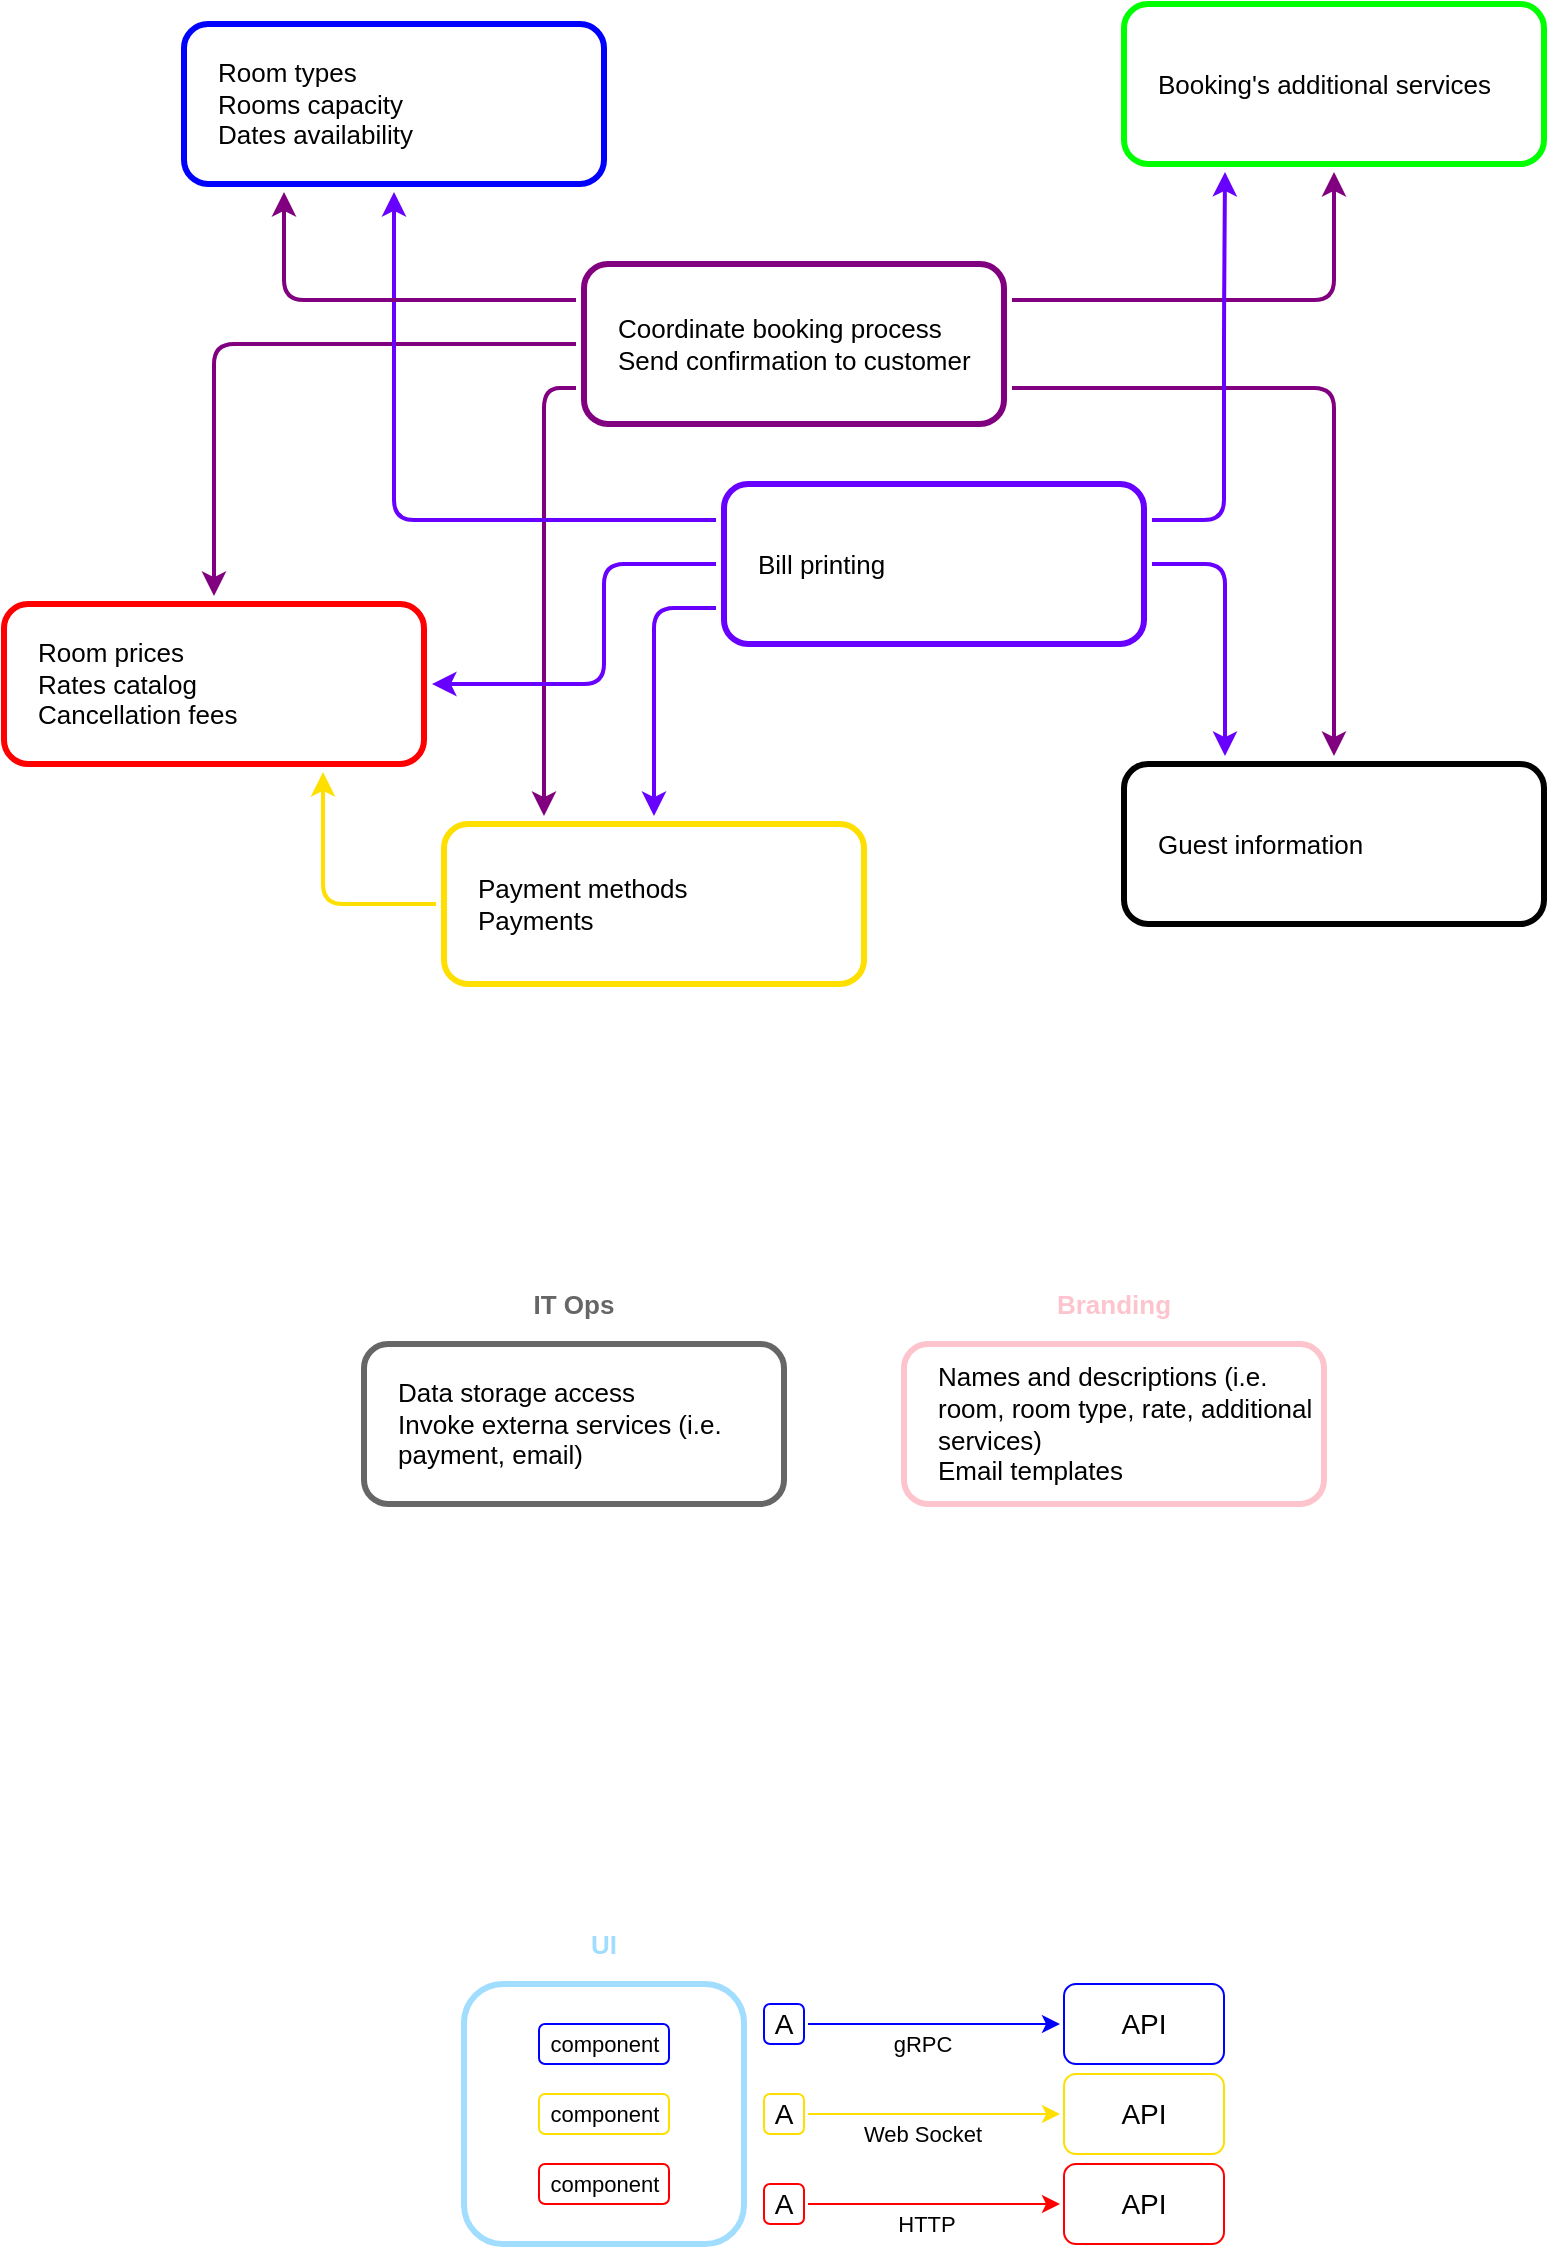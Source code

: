 <mxfile version="13.7.9" type="device"><diagram id="D5sMs5Xs-KDjQByw6ADN" name="Page-1"><mxGraphModel dx="569" dy="333" grid="1" gridSize="10" guides="1" tooltips="1" connect="1" arrows="1" fold="1" page="1" pageScale="1" pageWidth="1500" pageHeight="1500" math="0" shadow="0"><root><mxCell id="0"/><mxCell id="1" parent="0"/><mxCell id="2ofJspk67oG4tgx2JzBM-32" style="edgeStyle=orthogonalEdgeStyle;orthogonalLoop=1;jettySize=auto;html=1;exitX=1;exitY=0.25;exitDx=0;exitDy=0;strokeColor=#800080;fontSize=13;fontColor=#ffdf00;entryX=0.5;entryY=1;entryDx=0;entryDy=0;rounded=1;strokeWidth=2;" parent="1" source="2ofJspk67oG4tgx2JzBM-36" target="2ofJspk67oG4tgx2JzBM-39" edge="1"><mxGeometry relative="1" as="geometry"><mxPoint x="880" y="150" as="targetPoint"/><Array as="points"><mxPoint x="975" y="258"/></Array></mxGeometry></mxCell><mxCell id="2ofJspk67oG4tgx2JzBM-33" style="edgeStyle=orthogonalEdgeStyle;orthogonalLoop=1;jettySize=auto;html=1;entryX=0.5;entryY=0;entryDx=0;entryDy=0;fontSize=13;fontColor=#ffdf00;strokeColor=#800080;exitX=1;exitY=0.75;exitDx=0;exitDy=0;rounded=1;strokeWidth=2;" parent="1" source="2ofJspk67oG4tgx2JzBM-36" target="2ofJspk67oG4tgx2JzBM-38" edge="1"><mxGeometry relative="1" as="geometry"><mxPoint x="900" y="300" as="sourcePoint"/></mxGeometry></mxCell><mxCell id="2ofJspk67oG4tgx2JzBM-34" style="edgeStyle=orthogonalEdgeStyle;orthogonalLoop=1;jettySize=auto;html=1;exitX=0;exitY=0.5;exitDx=0;exitDy=0;fontSize=13;fontColor=#ffdf00;strokeColor=#800080;entryX=0.5;entryY=0;entryDx=0;entryDy=0;rounded=1;strokeWidth=2;" parent="1" source="2ofJspk67oG4tgx2JzBM-36" target="2ofJspk67oG4tgx2JzBM-40" edge="1"><mxGeometry relative="1" as="geometry"><mxPoint x="630" y="580" as="targetPoint"/><Array as="points"><mxPoint x="415" y="280"/></Array></mxGeometry></mxCell><mxCell id="2ofJspk67oG4tgx2JzBM-49" style="edgeStyle=orthogonalEdgeStyle;orthogonalLoop=1;jettySize=auto;html=1;exitX=0;exitY=0.75;exitDx=0;exitDy=0;entryX=0.25;entryY=0;entryDx=0;entryDy=0;fontSize=13;fontColor=#ffdf00;strokeColor=#800080;rounded=1;strokeWidth=2;" parent="1" source="2ofJspk67oG4tgx2JzBM-36" target="2ofJspk67oG4tgx2JzBM-42" edge="1"><mxGeometry relative="1" as="geometry"><Array as="points"><mxPoint x="580" y="302"/><mxPoint x="580" y="516"/></Array></mxGeometry></mxCell><mxCell id="2ofJspk67oG4tgx2JzBM-36" value="&lt;span&gt;Coordinate booking process&lt;/span&gt;&lt;br&gt;&lt;span&gt;Send confirmation to customer&lt;/span&gt;" style="rounded=1;whiteSpace=wrap;html=1;fontSize=13;labelPosition=center;verticalLabelPosition=middle;align=left;verticalAlign=middle;spacingLeft=15;strokeWidth=3;perimeterSpacing=4;strokeColor=#800080;fillColor=none;" parent="1" vertex="1"><mxGeometry x="600" y="240" width="210" height="80" as="geometry"/></mxCell><mxCell id="2ofJspk67oG4tgx2JzBM-37" value="&lt;span&gt;Room types&lt;/span&gt;&lt;br&gt;&lt;span&gt;Rooms capacity&lt;/span&gt;&lt;br&gt;&lt;span&gt;Dates availability&lt;/span&gt;" style="rounded=1;whiteSpace=wrap;fontSize=13;labelPosition=center;verticalLabelPosition=middle;align=left;verticalAlign=middle;spacingLeft=15;strokeWidth=3;spacing=2;perimeterSpacing=4;html=1;strokeColor=#0000FF;fillColor=none;" parent="1" vertex="1"><mxGeometry x="400" y="120" width="210" height="80" as="geometry"/></mxCell><mxCell id="2ofJspk67oG4tgx2JzBM-38" value="&lt;span&gt;Guest information&lt;/span&gt;" style="rounded=1;whiteSpace=wrap;html=1;fontSize=13;labelPosition=center;verticalLabelPosition=middle;align=left;verticalAlign=middle;spacingLeft=15;strokeWidth=3;perimeterSpacing=4;fillColor=none;" parent="1" vertex="1"><mxGeometry x="870" y="490" width="210" height="80" as="geometry"/></mxCell><mxCell id="2ofJspk67oG4tgx2JzBM-39" value="&lt;span&gt;Booking's additional services&lt;/span&gt;" style="rounded=1;whiteSpace=wrap;html=1;fontSize=13;labelPosition=center;verticalLabelPosition=middle;align=left;verticalAlign=middle;spacingLeft=15;strokeWidth=3;strokeColor=#00ff00;perimeterSpacing=4;fillColor=none;" parent="1" vertex="1"><mxGeometry x="870" y="110" width="210" height="80" as="geometry"/></mxCell><mxCell id="2ofJspk67oG4tgx2JzBM-40" value="&lt;span&gt;Room prices&lt;/span&gt;&lt;br&gt;&lt;span&gt;Rates catalog&lt;/span&gt;&lt;br&gt;&lt;span&gt;Cancellation fees&lt;/span&gt;" style="rounded=1;whiteSpace=wrap;html=1;fontSize=13;labelPosition=center;verticalLabelPosition=middle;align=left;verticalAlign=middle;spacingLeft=15;strokeWidth=3;strokeColor=#ff0000;perimeterSpacing=4;fillColor=none;" parent="1" vertex="1"><mxGeometry x="310" y="410" width="210" height="80" as="geometry"/></mxCell><mxCell id="2ofJspk67oG4tgx2JzBM-41" style="edgeStyle=orthogonalEdgeStyle;orthogonalLoop=1;jettySize=auto;html=1;exitX=0;exitY=0.5;exitDx=0;exitDy=0;entryX=0.75;entryY=1;entryDx=0;entryDy=0;fontSize=13;fontColor=#ffdf00;strokeColor=#FFDF00;rounded=1;strokeWidth=2;" parent="1" source="2ofJspk67oG4tgx2JzBM-42" target="2ofJspk67oG4tgx2JzBM-40" edge="1"><mxGeometry relative="1" as="geometry"/></mxCell><mxCell id="2ofJspk67oG4tgx2JzBM-42" value="&lt;span&gt;Payment methods&lt;/span&gt;&lt;br&gt;&lt;span&gt;Payments&lt;/span&gt;" style="rounded=1;whiteSpace=wrap;html=1;fontSize=13;labelPosition=center;verticalLabelPosition=middle;align=left;verticalAlign=middle;spacingLeft=15;strokeWidth=3;perimeterSpacing=4;strokeColor=#FFDF00;fillColor=none;" parent="1" vertex="1"><mxGeometry x="530" y="520" width="210" height="80" as="geometry"/></mxCell><mxCell id="2ofJspk67oG4tgx2JzBM-50" style="edgeStyle=orthogonalEdgeStyle;orthogonalLoop=1;jettySize=auto;html=1;exitX=0;exitY=0.75;exitDx=0;exitDy=0;entryX=0.5;entryY=0;entryDx=0;entryDy=0;fontSize=13;fontColor=#ffdf00;rounded=1;strokeColor=#6700FF;strokeWidth=2;" parent="1" source="2ofJspk67oG4tgx2JzBM-44" target="2ofJspk67oG4tgx2JzBM-42" edge="1"><mxGeometry relative="1" as="geometry"><Array as="points"><mxPoint x="635" y="412"/></Array></mxGeometry></mxCell><mxCell id="2ofJspk67oG4tgx2JzBM-52" style="edgeStyle=orthogonalEdgeStyle;orthogonalLoop=1;jettySize=auto;html=1;exitX=0;exitY=0.5;exitDx=0;exitDy=0;entryX=1;entryY=0.5;entryDx=0;entryDy=0;fontSize=13;fontColor=#ffdf00;strokeColor=#6700FF;rounded=1;strokeWidth=2;" parent="1" source="2ofJspk67oG4tgx2JzBM-44" target="2ofJspk67oG4tgx2JzBM-40" edge="1"><mxGeometry relative="1" as="geometry"><Array as="points"><mxPoint x="610" y="390"/><mxPoint x="610" y="450"/></Array></mxGeometry></mxCell><mxCell id="2ofJspk67oG4tgx2JzBM-53" style="edgeStyle=orthogonalEdgeStyle;orthogonalLoop=1;jettySize=auto;html=1;exitX=1;exitY=0.25;exitDx=0;exitDy=0;entryX=0.25;entryY=1;entryDx=0;entryDy=0;strokeColor=#6700FF;fontSize=13;fontColor=#ffdf00;rounded=1;strokeWidth=2;" parent="1" source="2ofJspk67oG4tgx2JzBM-44" target="2ofJspk67oG4tgx2JzBM-39" edge="1"><mxGeometry relative="1" as="geometry"><Array as="points"><mxPoint x="920" y="368"/><mxPoint x="920" y="270"/></Array></mxGeometry></mxCell><mxCell id="2ofJspk67oG4tgx2JzBM-55" style="edgeStyle=orthogonalEdgeStyle;rounded=1;orthogonalLoop=1;jettySize=auto;html=1;exitX=0;exitY=0.25;exitDx=0;exitDy=0;strokeColor=#6700FF;fontSize=13;fontColor=#ffdf00;entryX=0.5;entryY=1;entryDx=0;entryDy=0;strokeWidth=2;" parent="1" source="2ofJspk67oG4tgx2JzBM-44" target="2ofJspk67oG4tgx2JzBM-37" edge="1"><mxGeometry relative="1" as="geometry"><mxPoint x="530" y="220" as="targetPoint"/></mxGeometry></mxCell><mxCell id="2ofJspk67oG4tgx2JzBM-44" value="&lt;span&gt;Bill printing&lt;/span&gt;" style="rounded=1;whiteSpace=wrap;html=1;fontSize=13;labelPosition=center;verticalLabelPosition=middle;align=left;verticalAlign=middle;spacingLeft=15;strokeWidth=3;perimeterSpacing=4;strokeColor=#6700FF;fillColor=none;" parent="1" vertex="1"><mxGeometry x="670" y="350" width="210" height="80" as="geometry"/></mxCell><mxCell id="2ofJspk67oG4tgx2JzBM-45" value="" style="endArrow=classic;html=1;fontSize=13;fontColor=#ffdf00;edgeStyle=orthogonalEdgeStyle;exitX=0;exitY=0.25;exitDx=0;exitDy=0;strokeColor=#800080;rounded=1;entryX=0.25;entryY=1;entryDx=0;entryDy=0;strokeWidth=2;" parent="1" source="2ofJspk67oG4tgx2JzBM-36" target="2ofJspk67oG4tgx2JzBM-37" edge="1"><mxGeometry width="50" height="50" relative="1" as="geometry"><mxPoint x="710" y="340" as="sourcePoint"/><mxPoint x="460" y="230" as="targetPoint"/><Array as="points"><mxPoint x="450" y="258"/><mxPoint x="450" y="204"/></Array></mxGeometry></mxCell><mxCell id="2ofJspk67oG4tgx2JzBM-47" style="edgeStyle=orthogonalEdgeStyle;orthogonalLoop=1;jettySize=auto;html=1;entryX=0.25;entryY=0;entryDx=0;entryDy=0;fontSize=13;fontColor=#ffdf00;exitX=1;exitY=0.5;exitDx=0;exitDy=0;strokeColor=#6700FF;rounded=1;strokeWidth=2;" parent="1" source="2ofJspk67oG4tgx2JzBM-44" target="2ofJspk67oG4tgx2JzBM-38" edge="1"><mxGeometry relative="1" as="geometry"><mxPoint x="824.0" y="312" as="sourcePoint"/><mxPoint x="985" y="496" as="targetPoint"/><Array as="points"><mxPoint x="921" y="390"/></Array></mxGeometry></mxCell><mxCell id="2ofJspk67oG4tgx2JzBM-56" value="&lt;span&gt;Data storage access&lt;/span&gt;&lt;br&gt;&lt;span&gt;Invoke externa services (i.e. payment, email)&lt;/span&gt;" style="rounded=1;whiteSpace=wrap;html=1;fontSize=13;labelPosition=center;verticalLabelPosition=middle;align=left;verticalAlign=middle;spacingLeft=15;strokeWidth=3;perimeterSpacing=4;strokeColor=#666666;fillColor=none;" parent="1" vertex="1"><mxGeometry x="490" y="780" width="210" height="80" as="geometry"/></mxCell><mxCell id="2ofJspk67oG4tgx2JzBM-57" value="IT Ops" style="text;html=1;strokeColor=none;fillColor=none;align=center;verticalAlign=middle;whiteSpace=wrap;rounded=0;fontSize=13;fontStyle=1;fontColor=#666666;" parent="1" vertex="1"><mxGeometry x="560" y="750" width="70" height="20" as="geometry"/></mxCell><mxCell id="2ofJspk67oG4tgx2JzBM-58" value="Names and descriptions (i.e. room, room type, rate, additional services)&lt;br&gt;Email templates" style="rounded=1;whiteSpace=wrap;html=1;fontSize=13;labelPosition=center;verticalLabelPosition=middle;align=left;verticalAlign=middle;spacingLeft=15;strokeWidth=3;perimeterSpacing=4;strokeColor=#FDC4CD;fillColor=none;" parent="1" vertex="1"><mxGeometry x="760" y="780" width="210" height="80" as="geometry"/></mxCell><mxCell id="2ofJspk67oG4tgx2JzBM-59" value="Branding" style="text;html=1;strokeColor=none;fillColor=none;align=center;verticalAlign=middle;whiteSpace=wrap;rounded=0;fontSize=13;fontStyle=1;fontColor=#FDC4CD;" parent="1" vertex="1"><mxGeometry x="830" y="750" width="70" height="20" as="geometry"/></mxCell><mxCell id="2ofJspk67oG4tgx2JzBM-61" value="" style="rounded=1;whiteSpace=wrap;html=1;fontSize=20;labelPosition=center;verticalLabelPosition=middle;align=center;verticalAlign=middle;spacingLeft=0;strokeWidth=3;perimeterSpacing=4;fillColor=none;strokeColor=#A0DDFF;" parent="1" vertex="1"><mxGeometry x="540" y="1100" width="140" height="130" as="geometry"/></mxCell><mxCell id="2ofJspk67oG4tgx2JzBM-71" style="edgeStyle=orthogonalEdgeStyle;rounded=1;orthogonalLoop=1;jettySize=auto;html=1;entryX=0;entryY=0.5;entryDx=0;entryDy=0;strokeWidth=1;fontSize=14;fontColor=#000000;strokeColor=#0000FF;" parent="1" source="2ofJspk67oG4tgx2JzBM-62" target="2ofJspk67oG4tgx2JzBM-64" edge="1"><mxGeometry relative="1" as="geometry"/></mxCell><mxCell id="2ofJspk67oG4tgx2JzBM-72" value="gRPC" style="edgeLabel;html=1;align=center;verticalAlign=middle;resizable=0;points=[];fontSize=11;fontColor=#000000;spacingRight=2;labelBackgroundColor=none;" parent="2ofJspk67oG4tgx2JzBM-71" vertex="1" connectable="0"><mxGeometry x="-0.251" relative="1" as="geometry"><mxPoint x="10.79" y="10" as="offset"/></mxGeometry></mxCell><mxCell id="2ofJspk67oG4tgx2JzBM-62" value="A" style="rounded=1;whiteSpace=wrap;html=1;strokeWidth=1;fillColor=none;fontSize=14;align=center;strokeColor=#0000FF;perimeterSpacing=2;" parent="1" vertex="1"><mxGeometry x="690" y="1110" width="20" height="20" as="geometry"/></mxCell><mxCell id="2ofJspk67oG4tgx2JzBM-64" value="&lt;font color=&quot;#000000&quot;&gt;API&lt;/font&gt;" style="rounded=1;whiteSpace=wrap;html=1;strokeWidth=1;fillColor=none;fontSize=14;fontColor=#666666;align=center;strokeColor=#0000FF;perimeterSpacing=2;" parent="1" vertex="1"><mxGeometry x="840" y="1100" width="80" height="40" as="geometry"/></mxCell><mxCell id="2ofJspk67oG4tgx2JzBM-70" style="edgeStyle=orthogonalEdgeStyle;rounded=1;orthogonalLoop=1;jettySize=auto;html=1;exitX=1;exitY=0.5;exitDx=0;exitDy=0;strokeWidth=1;fontSize=14;fontColor=#000000;strokeColor=#FFDF00;entryX=0;entryY=0.5;entryDx=0;entryDy=0;" parent="1" source="2ofJspk67oG4tgx2JzBM-65" target="2ofJspk67oG4tgx2JzBM-66" edge="1"><mxGeometry relative="1" as="geometry"><mxPoint x="830" y="1165" as="targetPoint"/></mxGeometry></mxCell><mxCell id="2ofJspk67oG4tgx2JzBM-73" value="Web Socket" style="edgeLabel;html=1;align=center;verticalAlign=middle;resizable=0;points=[];fontSize=11;fontColor=#000000;labelBackgroundColor=none;" parent="2ofJspk67oG4tgx2JzBM-70" vertex="1" connectable="0"><mxGeometry x="-0.103" y="1" relative="1" as="geometry"><mxPoint y="11" as="offset"/></mxGeometry></mxCell><mxCell id="2ofJspk67oG4tgx2JzBM-65" value="A" style="rounded=1;whiteSpace=wrap;html=1;strokeWidth=1;fillColor=none;fontSize=14;align=center;strokeColor=#FFDF00;perimeterSpacing=2;" parent="1" vertex="1"><mxGeometry x="690" y="1155" width="20" height="20" as="geometry"/></mxCell><mxCell id="2ofJspk67oG4tgx2JzBM-66" value="&lt;font style=&quot;font-size: 14px;&quot;&gt;API&lt;/font&gt;" style="rounded=1;whiteSpace=wrap;html=1;strokeWidth=1;fillColor=none;fontSize=14;align=center;strokeColor=#FFDF00;perimeterSpacing=2;" parent="1" vertex="1"><mxGeometry x="840" y="1145" width="80" height="40" as="geometry"/></mxCell><mxCell id="2ofJspk67oG4tgx2JzBM-69" style="edgeStyle=orthogonalEdgeStyle;rounded=1;orthogonalLoop=1;jettySize=auto;html=1;exitX=1;exitY=0.5;exitDx=0;exitDy=0;entryX=0;entryY=0.5;entryDx=0;entryDy=0;strokeWidth=1;fontSize=14;fontColor=#000000;strokeColor=#FF0000;" parent="1" source="2ofJspk67oG4tgx2JzBM-67" target="2ofJspk67oG4tgx2JzBM-68" edge="1"><mxGeometry relative="1" as="geometry"/></mxCell><mxCell id="2ofJspk67oG4tgx2JzBM-74" value="HTTP" style="edgeLabel;html=1;align=center;verticalAlign=middle;resizable=0;points=[];fontSize=11;fontColor=#000000;labelBackgroundColor=none;" parent="2ofJspk67oG4tgx2JzBM-69" vertex="1" connectable="0"><mxGeometry x="-0.152" y="-1" relative="1" as="geometry"><mxPoint x="4.8" y="9" as="offset"/></mxGeometry></mxCell><mxCell id="2ofJspk67oG4tgx2JzBM-67" value="A" style="rounded=1;whiteSpace=wrap;html=1;strokeWidth=1;fillColor=none;fontSize=14;align=center;perimeterSpacing=2;strokeColor=#FF0000;" parent="1" vertex="1"><mxGeometry x="690" y="1200" width="20" height="20" as="geometry"/></mxCell><mxCell id="2ofJspk67oG4tgx2JzBM-68" value="API" style="rounded=1;whiteSpace=wrap;html=1;strokeWidth=1;fillColor=none;fontSize=14;align=center;strokeColor=#FF0000;perimeterSpacing=2;" parent="1" vertex="1"><mxGeometry x="840" y="1190" width="80" height="40" as="geometry"/></mxCell><mxCell id="ysCpTpssWE2meB2fjzwq-1" value="component" style="rounded=1;whiteSpace=wrap;html=1;strokeWidth=1;fillColor=none;fontSize=11;align=center;strokeColor=#0000FF;perimeterSpacing=2;" parent="1" vertex="1"><mxGeometry x="577.5" y="1120" width="65" height="20" as="geometry"/></mxCell><mxCell id="ysCpTpssWE2meB2fjzwq-3" value="UI" style="text;html=1;strokeColor=none;fillColor=none;align=center;verticalAlign=middle;whiteSpace=wrap;rounded=0;fontSize=13;fontStyle=1;fontColor=#A0DDFF;" parent="1" vertex="1"><mxGeometry x="575" y="1070" width="70" height="20" as="geometry"/></mxCell><mxCell id="ysCpTpssWE2meB2fjzwq-6" value="component" style="rounded=1;whiteSpace=wrap;html=1;strokeWidth=1;fillColor=none;fontSize=11;align=center;perimeterSpacing=2;strokeColor=#FFDF00;" parent="1" vertex="1"><mxGeometry x="577.5" y="1155" width="65" height="20" as="geometry"/></mxCell><mxCell id="ysCpTpssWE2meB2fjzwq-7" value="component" style="rounded=1;whiteSpace=wrap;html=1;strokeWidth=1;fillColor=none;fontSize=11;align=center;perimeterSpacing=2;strokeColor=#FF0000;" parent="1" vertex="1"><mxGeometry x="577.5" y="1190" width="65" height="20" as="geometry"/></mxCell></root></mxGraphModel></diagram></mxfile>